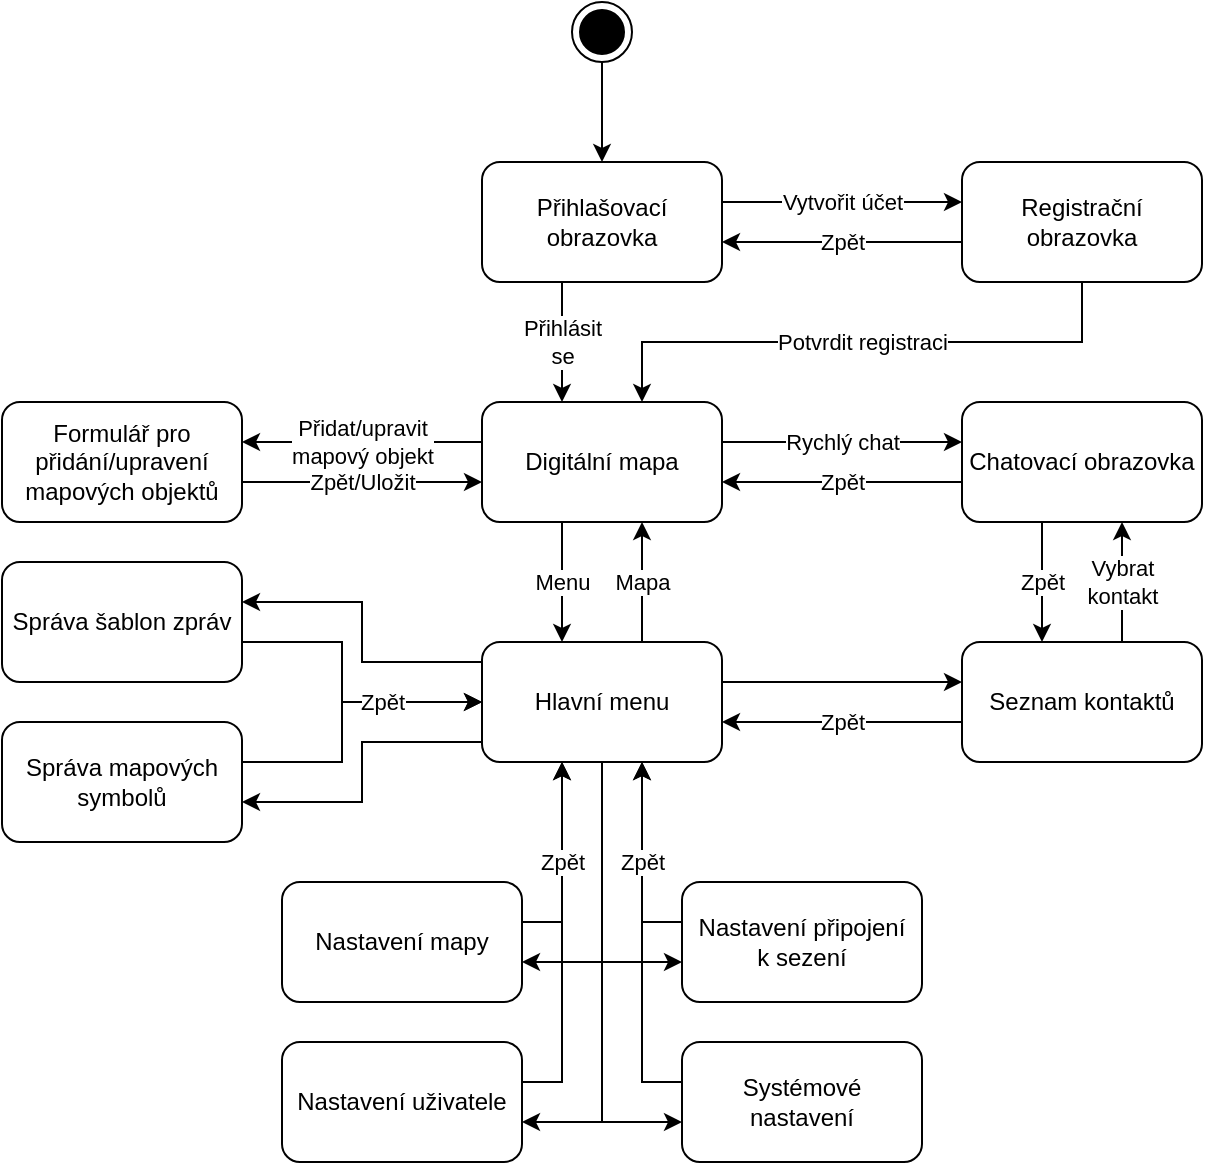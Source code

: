 <mxfile version="22.1.11" type="device">
  <diagram name="Stránka-1" id="4uzDfmDRNhCInwvL7MMY">
    <mxGraphModel dx="1434" dy="746" grid="1" gridSize="10" guides="1" tooltips="1" connect="1" arrows="1" fold="1" page="1" pageScale="1" pageWidth="827" pageHeight="1169" math="0" shadow="0">
      <root>
        <mxCell id="0" />
        <mxCell id="1" parent="0" />
        <mxCell id="WGg2hFcMqNZgMdjpp8JN-4" value="Vytvořit účet" style="edgeStyle=orthogonalEdgeStyle;rounded=0;orthogonalLoop=1;jettySize=auto;html=1;" parent="1" source="WGg2hFcMqNZgMdjpp8JN-2" target="WGg2hFcMqNZgMdjpp8JN-3" edge="1">
          <mxGeometry relative="1" as="geometry">
            <Array as="points">
              <mxPoint x="420" y="100" />
              <mxPoint x="420" y="100" />
            </Array>
          </mxGeometry>
        </mxCell>
        <mxCell id="WGg2hFcMqNZgMdjpp8JN-7" value="Přihlásit&lt;br&gt;se" style="edgeStyle=orthogonalEdgeStyle;rounded=0;orthogonalLoop=1;jettySize=auto;html=1;" parent="1" source="WGg2hFcMqNZgMdjpp8JN-2" target="WGg2hFcMqNZgMdjpp8JN-6" edge="1">
          <mxGeometry relative="1" as="geometry">
            <Array as="points">
              <mxPoint x="280" y="160" />
              <mxPoint x="280" y="160" />
            </Array>
          </mxGeometry>
        </mxCell>
        <mxCell id="WGg2hFcMqNZgMdjpp8JN-2" value="Přihlašovací obrazovka" style="rounded=1;whiteSpace=wrap;html=1;" parent="1" vertex="1">
          <mxGeometry x="240" y="80" width="120" height="60" as="geometry" />
        </mxCell>
        <mxCell id="WGg2hFcMqNZgMdjpp8JN-5" value="Zpět" style="edgeStyle=orthogonalEdgeStyle;rounded=0;orthogonalLoop=1;jettySize=auto;html=1;" parent="1" source="WGg2hFcMqNZgMdjpp8JN-3" target="WGg2hFcMqNZgMdjpp8JN-2" edge="1">
          <mxGeometry relative="1" as="geometry">
            <Array as="points">
              <mxPoint x="420" y="120" />
              <mxPoint x="420" y="120" />
            </Array>
          </mxGeometry>
        </mxCell>
        <mxCell id="WGg2hFcMqNZgMdjpp8JN-8" value="Potvrdit registraci" style="edgeStyle=orthogonalEdgeStyle;rounded=0;orthogonalLoop=1;jettySize=auto;html=1;" parent="1" source="WGg2hFcMqNZgMdjpp8JN-3" target="WGg2hFcMqNZgMdjpp8JN-6" edge="1">
          <mxGeometry relative="1" as="geometry">
            <Array as="points">
              <mxPoint x="540" y="170" />
              <mxPoint x="320" y="170" />
            </Array>
          </mxGeometry>
        </mxCell>
        <mxCell id="WGg2hFcMqNZgMdjpp8JN-3" value="Registrační obrazovka" style="rounded=1;whiteSpace=wrap;html=1;" parent="1" vertex="1">
          <mxGeometry x="480" y="80" width="120" height="60" as="geometry" />
        </mxCell>
        <mxCell id="WGg2hFcMqNZgMdjpp8JN-10" value="Menu" style="edgeStyle=orthogonalEdgeStyle;rounded=0;orthogonalLoop=1;jettySize=auto;html=1;" parent="1" source="WGg2hFcMqNZgMdjpp8JN-6" target="WGg2hFcMqNZgMdjpp8JN-9" edge="1">
          <mxGeometry relative="1" as="geometry">
            <Array as="points">
              <mxPoint x="280" y="300" />
              <mxPoint x="280" y="300" />
            </Array>
          </mxGeometry>
        </mxCell>
        <mxCell id="WGg2hFcMqNZgMdjpp8JN-25" value="Rychlý chat" style="edgeStyle=orthogonalEdgeStyle;rounded=0;orthogonalLoop=1;jettySize=auto;html=1;" parent="1" source="WGg2hFcMqNZgMdjpp8JN-6" target="WGg2hFcMqNZgMdjpp8JN-22" edge="1">
          <mxGeometry relative="1" as="geometry">
            <Array as="points">
              <mxPoint x="420" y="220" />
              <mxPoint x="420" y="220" />
            </Array>
            <mxPoint as="offset" />
          </mxGeometry>
        </mxCell>
        <mxCell id="WGg2hFcMqNZgMdjpp8JN-31" value="Přidat/upravit&lt;br&gt;mapový objekt" style="edgeStyle=orthogonalEdgeStyle;rounded=0;orthogonalLoop=1;jettySize=auto;html=1;" parent="1" source="WGg2hFcMqNZgMdjpp8JN-6" target="WGg2hFcMqNZgMdjpp8JN-30" edge="1">
          <mxGeometry relative="1" as="geometry">
            <Array as="points">
              <mxPoint x="190" y="220" />
              <mxPoint x="190" y="220" />
            </Array>
            <mxPoint as="offset" />
          </mxGeometry>
        </mxCell>
        <mxCell id="WGg2hFcMqNZgMdjpp8JN-6" value="Digitální mapa" style="rounded=1;whiteSpace=wrap;html=1;" parent="1" vertex="1">
          <mxGeometry x="240" y="200" width="120" height="60" as="geometry" />
        </mxCell>
        <mxCell id="WGg2hFcMqNZgMdjpp8JN-12" value="Mapa" style="edgeStyle=orthogonalEdgeStyle;rounded=0;orthogonalLoop=1;jettySize=auto;html=1;" parent="1" source="WGg2hFcMqNZgMdjpp8JN-9" target="WGg2hFcMqNZgMdjpp8JN-6" edge="1">
          <mxGeometry relative="1" as="geometry">
            <Array as="points">
              <mxPoint x="320" y="300" />
              <mxPoint x="320" y="300" />
            </Array>
          </mxGeometry>
        </mxCell>
        <mxCell id="WGg2hFcMqNZgMdjpp8JN-20" style="edgeStyle=orthogonalEdgeStyle;rounded=0;orthogonalLoop=1;jettySize=auto;html=1;" parent="1" source="WGg2hFcMqNZgMdjpp8JN-9" target="WGg2hFcMqNZgMdjpp8JN-19" edge="1">
          <mxGeometry relative="1" as="geometry">
            <Array as="points">
              <mxPoint x="420" y="340" />
              <mxPoint x="420" y="340" />
            </Array>
          </mxGeometry>
        </mxCell>
        <mxCell id="WGg2hFcMqNZgMdjpp8JN-35" style="edgeStyle=orthogonalEdgeStyle;rounded=0;orthogonalLoop=1;jettySize=auto;html=1;" parent="1" source="WGg2hFcMqNZgMdjpp8JN-9" target="WGg2hFcMqNZgMdjpp8JN-34" edge="1">
          <mxGeometry relative="1" as="geometry">
            <Array as="points">
              <mxPoint x="180" y="330" />
              <mxPoint x="180" y="300" />
            </Array>
          </mxGeometry>
        </mxCell>
        <mxCell id="WGg2hFcMqNZgMdjpp8JN-36" style="edgeStyle=orthogonalEdgeStyle;rounded=0;orthogonalLoop=1;jettySize=auto;html=1;" parent="1" source="WGg2hFcMqNZgMdjpp8JN-9" target="WGg2hFcMqNZgMdjpp8JN-33" edge="1">
          <mxGeometry relative="1" as="geometry">
            <Array as="points">
              <mxPoint x="180" y="370" />
              <mxPoint x="180" y="400" />
            </Array>
          </mxGeometry>
        </mxCell>
        <mxCell id="WGg2hFcMqNZgMdjpp8JN-43" style="edgeStyle=orthogonalEdgeStyle;rounded=0;orthogonalLoop=1;jettySize=auto;html=1;" parent="1" source="WGg2hFcMqNZgMdjpp8JN-9" target="WGg2hFcMqNZgMdjpp8JN-13" edge="1">
          <mxGeometry relative="1" as="geometry">
            <Array as="points">
              <mxPoint x="300" y="480" />
            </Array>
          </mxGeometry>
        </mxCell>
        <mxCell id="WGg2hFcMqNZgMdjpp8JN-44" style="edgeStyle=orthogonalEdgeStyle;rounded=0;orthogonalLoop=1;jettySize=auto;html=1;" parent="1" source="WGg2hFcMqNZgMdjpp8JN-9" target="WGg2hFcMqNZgMdjpp8JN-14" edge="1">
          <mxGeometry relative="1" as="geometry">
            <Array as="points">
              <mxPoint x="300" y="480" />
            </Array>
          </mxGeometry>
        </mxCell>
        <mxCell id="WGg2hFcMqNZgMdjpp8JN-45" style="edgeStyle=orthogonalEdgeStyle;rounded=0;orthogonalLoop=1;jettySize=auto;html=1;" parent="1" source="WGg2hFcMqNZgMdjpp8JN-9" target="WGg2hFcMqNZgMdjpp8JN-39" edge="1">
          <mxGeometry relative="1" as="geometry">
            <Array as="points">
              <mxPoint x="300" y="560" />
            </Array>
          </mxGeometry>
        </mxCell>
        <mxCell id="WGg2hFcMqNZgMdjpp8JN-47" style="edgeStyle=orthogonalEdgeStyle;rounded=0;orthogonalLoop=1;jettySize=auto;html=1;" parent="1" source="WGg2hFcMqNZgMdjpp8JN-9" target="WGg2hFcMqNZgMdjpp8JN-46" edge="1">
          <mxGeometry relative="1" as="geometry">
            <Array as="points">
              <mxPoint x="300" y="560" />
            </Array>
          </mxGeometry>
        </mxCell>
        <mxCell id="WGg2hFcMqNZgMdjpp8JN-9" value="Hlavní menu" style="rounded=1;whiteSpace=wrap;html=1;" parent="1" vertex="1">
          <mxGeometry x="240" y="320" width="120" height="60" as="geometry" />
        </mxCell>
        <mxCell id="WGg2hFcMqNZgMdjpp8JN-13" value="Nastavení mapy" style="rounded=1;whiteSpace=wrap;html=1;" parent="1" vertex="1">
          <mxGeometry x="140" y="440" width="120" height="60" as="geometry" />
        </mxCell>
        <mxCell id="WGg2hFcMqNZgMdjpp8JN-14" value="Nastavení připojení&lt;br&gt;k sezení" style="rounded=1;whiteSpace=wrap;html=1;" parent="1" vertex="1">
          <mxGeometry x="340" y="440" width="120" height="60" as="geometry" />
        </mxCell>
        <mxCell id="WGg2hFcMqNZgMdjpp8JN-21" value="Zpět" style="edgeStyle=orthogonalEdgeStyle;rounded=0;orthogonalLoop=1;jettySize=auto;html=1;" parent="1" source="WGg2hFcMqNZgMdjpp8JN-19" target="WGg2hFcMqNZgMdjpp8JN-9" edge="1">
          <mxGeometry relative="1" as="geometry">
            <Array as="points">
              <mxPoint x="420" y="360" />
              <mxPoint x="420" y="360" />
            </Array>
          </mxGeometry>
        </mxCell>
        <mxCell id="WGg2hFcMqNZgMdjpp8JN-23" value="Vybrat&lt;br&gt;kontakt" style="edgeStyle=orthogonalEdgeStyle;rounded=0;orthogonalLoop=1;jettySize=auto;html=1;" parent="1" source="WGg2hFcMqNZgMdjpp8JN-19" target="WGg2hFcMqNZgMdjpp8JN-22" edge="1">
          <mxGeometry relative="1" as="geometry">
            <Array as="points">
              <mxPoint x="560" y="290" />
              <mxPoint x="560" y="290" />
            </Array>
          </mxGeometry>
        </mxCell>
        <mxCell id="WGg2hFcMqNZgMdjpp8JN-19" value="Seznam kontaktů" style="rounded=1;whiteSpace=wrap;html=1;" parent="1" vertex="1">
          <mxGeometry x="480" y="320" width="120" height="60" as="geometry" />
        </mxCell>
        <mxCell id="WGg2hFcMqNZgMdjpp8JN-24" value="Zpět" style="edgeStyle=orthogonalEdgeStyle;rounded=0;orthogonalLoop=1;jettySize=auto;html=1;" parent="1" source="WGg2hFcMqNZgMdjpp8JN-22" target="WGg2hFcMqNZgMdjpp8JN-19" edge="1">
          <mxGeometry relative="1" as="geometry">
            <Array as="points">
              <mxPoint x="520" y="290" />
              <mxPoint x="520" y="290" />
            </Array>
          </mxGeometry>
        </mxCell>
        <mxCell id="3" value="Zpět" style="edgeStyle=orthogonalEdgeStyle;html=1;" parent="1" source="WGg2hFcMqNZgMdjpp8JN-22" target="WGg2hFcMqNZgMdjpp8JN-6" edge="1">
          <mxGeometry relative="1" as="geometry">
            <Array as="points">
              <mxPoint x="420" y="240" />
              <mxPoint x="420" y="240" />
            </Array>
          </mxGeometry>
        </mxCell>
        <mxCell id="WGg2hFcMqNZgMdjpp8JN-22" value="Chatovací obrazovka" style="rounded=1;whiteSpace=wrap;html=1;" parent="1" vertex="1">
          <mxGeometry x="480" y="200" width="120" height="60" as="geometry" />
        </mxCell>
        <mxCell id="WGg2hFcMqNZgMdjpp8JN-29" style="edgeStyle=orthogonalEdgeStyle;rounded=0;orthogonalLoop=1;jettySize=auto;html=1;" parent="1" source="WGg2hFcMqNZgMdjpp8JN-28" target="WGg2hFcMqNZgMdjpp8JN-2" edge="1">
          <mxGeometry relative="1" as="geometry" />
        </mxCell>
        <mxCell id="WGg2hFcMqNZgMdjpp8JN-28" value="" style="ellipse;html=1;shape=endState;fillColor=#000000;strokeColor=default;" parent="1" vertex="1">
          <mxGeometry x="285" width="30" height="30" as="geometry" />
        </mxCell>
        <mxCell id="WGg2hFcMqNZgMdjpp8JN-32" value="Zpět/Uložit" style="edgeStyle=orthogonalEdgeStyle;rounded=0;orthogonalLoop=1;jettySize=auto;html=1;" parent="1" source="WGg2hFcMqNZgMdjpp8JN-30" target="WGg2hFcMqNZgMdjpp8JN-6" edge="1">
          <mxGeometry relative="1" as="geometry">
            <Array as="points">
              <mxPoint x="180" y="240" />
              <mxPoint x="180" y="240" />
            </Array>
          </mxGeometry>
        </mxCell>
        <mxCell id="WGg2hFcMqNZgMdjpp8JN-30" value="Formulář pro přidání/upravení mapových objektů" style="rounded=1;whiteSpace=wrap;html=1;" parent="1" vertex="1">
          <mxGeometry y="200" width="120" height="60" as="geometry" />
        </mxCell>
        <mxCell id="WGg2hFcMqNZgMdjpp8JN-37" value="" style="edgeStyle=orthogonalEdgeStyle;rounded=0;orthogonalLoop=1;jettySize=auto;html=1;" parent="1" source="WGg2hFcMqNZgMdjpp8JN-33" target="WGg2hFcMqNZgMdjpp8JN-9" edge="1">
          <mxGeometry x="0.333" relative="1" as="geometry">
            <Array as="points">
              <mxPoint x="170" y="380" />
              <mxPoint x="170" y="350" />
            </Array>
            <mxPoint as="offset" />
          </mxGeometry>
        </mxCell>
        <mxCell id="WGg2hFcMqNZgMdjpp8JN-33" value="Správa mapových symbolů" style="rounded=1;whiteSpace=wrap;html=1;" parent="1" vertex="1">
          <mxGeometry y="360" width="120" height="60" as="geometry" />
        </mxCell>
        <mxCell id="WGg2hFcMqNZgMdjpp8JN-38" value="Zpět" style="edgeStyle=orthogonalEdgeStyle;rounded=0;orthogonalLoop=1;jettySize=auto;html=1;" parent="1" source="WGg2hFcMqNZgMdjpp8JN-34" target="WGg2hFcMqNZgMdjpp8JN-9" edge="1">
          <mxGeometry x="0.333" relative="1" as="geometry">
            <Array as="points">
              <mxPoint x="170" y="320" />
              <mxPoint x="170" y="350" />
            </Array>
            <mxPoint as="offset" />
          </mxGeometry>
        </mxCell>
        <mxCell id="WGg2hFcMqNZgMdjpp8JN-34" value="Správa šablon zpráv" style="rounded=1;whiteSpace=wrap;html=1;" parent="1" vertex="1">
          <mxGeometry y="280" width="120" height="60" as="geometry" />
        </mxCell>
        <mxCell id="WGg2hFcMqNZgMdjpp8JN-41" style="edgeStyle=orthogonalEdgeStyle;rounded=0;orthogonalLoop=1;jettySize=auto;html=1;" parent="1" source="WGg2hFcMqNZgMdjpp8JN-39" target="WGg2hFcMqNZgMdjpp8JN-9" edge="1">
          <mxGeometry relative="1" as="geometry">
            <Array as="points">
              <mxPoint x="280" y="540" />
            </Array>
          </mxGeometry>
        </mxCell>
        <mxCell id="WGg2hFcMqNZgMdjpp8JN-39" value="Nastavení uživatele" style="rounded=1;whiteSpace=wrap;html=1;" parent="1" vertex="1">
          <mxGeometry x="140" y="520" width="120" height="60" as="geometry" />
        </mxCell>
        <mxCell id="WGg2hFcMqNZgMdjpp8JN-40" value="Zpět" style="edgeStyle=orthogonalEdgeStyle;rounded=0;orthogonalLoop=1;jettySize=auto;html=1;" parent="1" source="WGg2hFcMqNZgMdjpp8JN-13" target="WGg2hFcMqNZgMdjpp8JN-9" edge="1">
          <mxGeometry relative="1" as="geometry">
            <Array as="points">
              <mxPoint x="280" y="460" />
            </Array>
            <mxPoint as="offset" />
          </mxGeometry>
        </mxCell>
        <mxCell id="WGg2hFcMqNZgMdjpp8JN-48" style="edgeStyle=orthogonalEdgeStyle;rounded=0;orthogonalLoop=1;jettySize=auto;html=1;" parent="1" source="WGg2hFcMqNZgMdjpp8JN-46" target="WGg2hFcMqNZgMdjpp8JN-9" edge="1">
          <mxGeometry relative="1" as="geometry">
            <Array as="points">
              <mxPoint x="320" y="540" />
            </Array>
          </mxGeometry>
        </mxCell>
        <mxCell id="WGg2hFcMqNZgMdjpp8JN-46" value="Systémové&lt;br&gt;nastavení" style="rounded=1;whiteSpace=wrap;html=1;" parent="1" vertex="1">
          <mxGeometry x="340" y="520" width="120" height="60" as="geometry" />
        </mxCell>
        <mxCell id="WGg2hFcMqNZgMdjpp8JN-42" value="Zpět" style="edgeStyle=orthogonalEdgeStyle;rounded=0;orthogonalLoop=1;jettySize=auto;html=1;" parent="1" source="WGg2hFcMqNZgMdjpp8JN-14" target="WGg2hFcMqNZgMdjpp8JN-9" edge="1">
          <mxGeometry relative="1" as="geometry">
            <Array as="points">
              <mxPoint x="320" y="460" />
            </Array>
          </mxGeometry>
        </mxCell>
      </root>
    </mxGraphModel>
  </diagram>
</mxfile>
